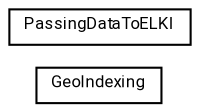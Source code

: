 #!/usr/local/bin/dot
#
# Class diagram 
# Generated by UMLGraph version R5_7_2-60-g0e99a6 (http://www.spinellis.gr/umlgraph/)
#

digraph G {
	graph [fontnames="svg"]
	edge [fontname="Roboto",fontsize=7,labelfontname="Roboto",labelfontsize=7,color="black"];
	node [fontname="Roboto",fontcolor="black",fontsize=8,shape=plaintext,margin=0,width=0,height=0];
	nodesep=0.15;
	ranksep=0.25;
	rankdir=LR;
	// tutorial.javaapi.GeoIndexing
	c811975 [label=<<table title="tutorial.javaapi.GeoIndexing" border="0" cellborder="1" cellspacing="0" cellpadding="2" href="GeoIndexing.html" target="_parent">
		<tr><td><table border="0" cellspacing="0" cellpadding="1">
		<tr><td align="center" balign="center"> <font face="Roboto">GeoIndexing</font> </td></tr>
		</table></td></tr>
		</table>>, URL="GeoIndexing.html"];
	// tutorial.javaapi.PassingDataToELKI
	c811976 [label=<<table title="tutorial.javaapi.PassingDataToELKI" border="0" cellborder="1" cellspacing="0" cellpadding="2" href="PassingDataToELKI.html" target="_parent">
		<tr><td><table border="0" cellspacing="0" cellpadding="1">
		<tr><td align="center" balign="center"> <font face="Roboto">PassingDataToELKI</font> </td></tr>
		</table></td></tr>
		</table>>, URL="PassingDataToELKI.html"];
}

